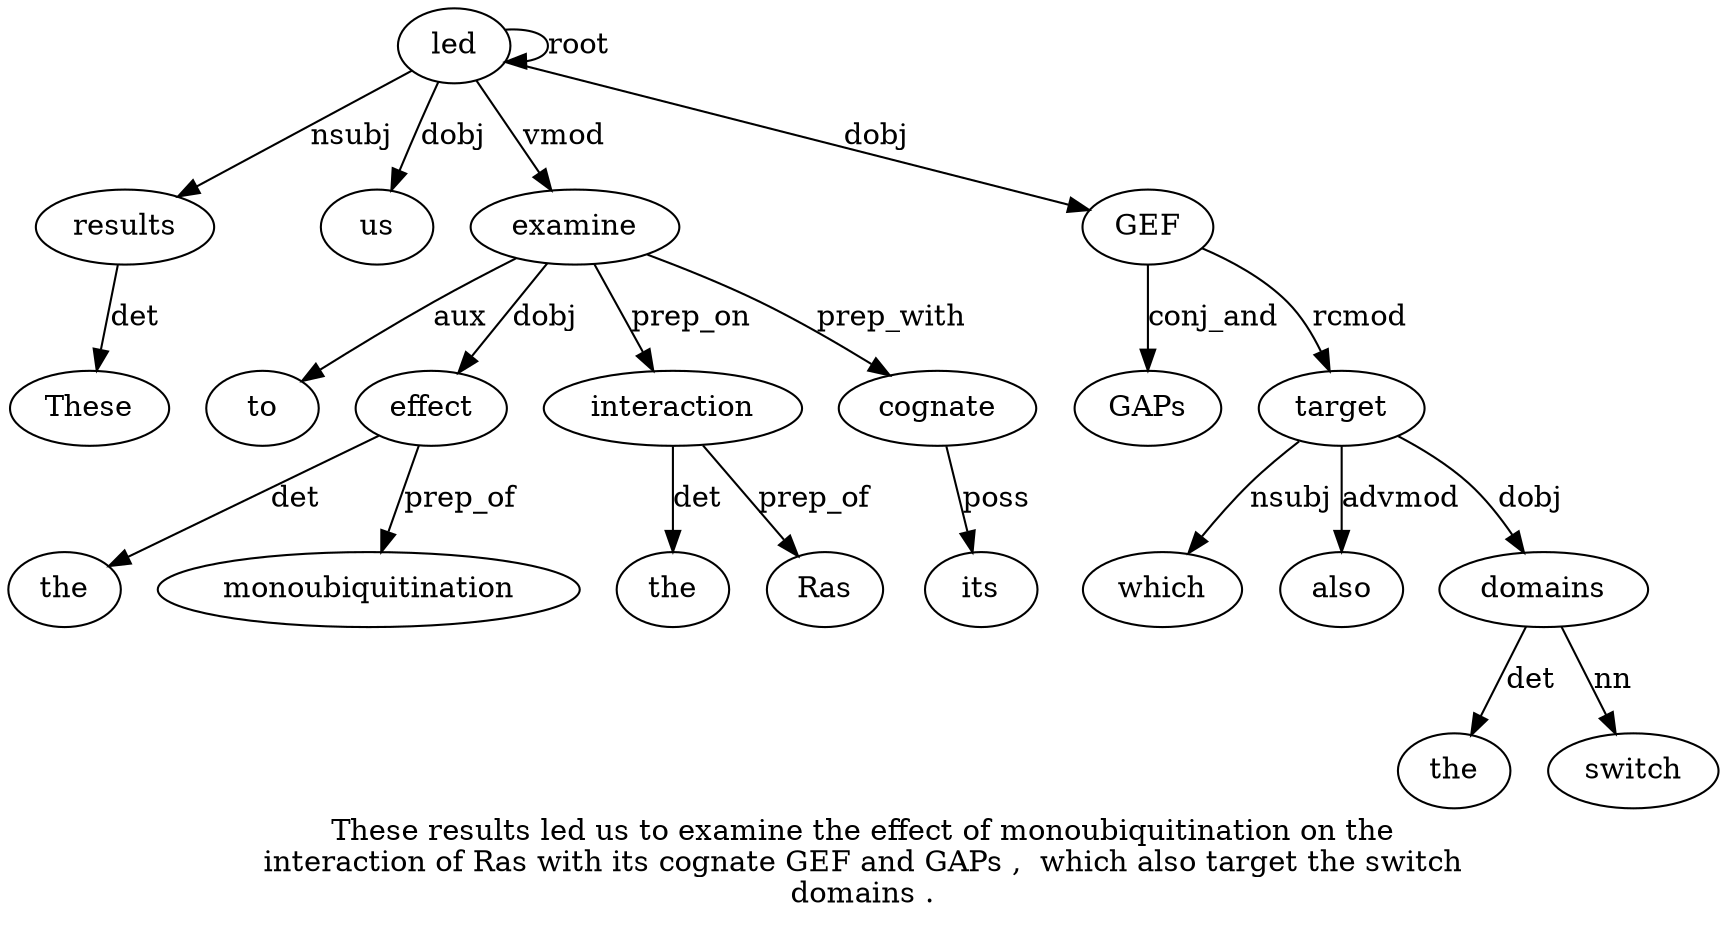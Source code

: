 digraph "These results led us to examine the effect of monoubiquitination on the interaction of Ras with its cognate GEF and GAPs ,  which also target the switch domains ." {
label="These results led us to examine the effect of monoubiquitination on the
interaction of Ras with its cognate GEF and GAPs ,  which also target the switch
domains .";
results2 [style=filled, fillcolor=white, label=results];
These1 [style=filled, fillcolor=white, label=These];
results2 -> These1  [label=det];
led3 [style=filled, fillcolor=white, label=led];
led3 -> results2  [label=nsubj];
led3 -> led3  [label=root];
us4 [style=filled, fillcolor=white, label=us];
led3 -> us4  [label=dobj];
examine6 [style=filled, fillcolor=white, label=examine];
to5 [style=filled, fillcolor=white, label=to];
examine6 -> to5  [label=aux];
led3 -> examine6  [label=vmod];
effect8 [style=filled, fillcolor=white, label=effect];
the7 [style=filled, fillcolor=white, label=the];
effect8 -> the7  [label=det];
examine6 -> effect8  [label=dobj];
monoubiquitination10 [style=filled, fillcolor=white, label=monoubiquitination];
effect8 -> monoubiquitination10  [label=prep_of];
interaction13 [style=filled, fillcolor=white, label=interaction];
the12 [style=filled, fillcolor=white, label=the];
interaction13 -> the12  [label=det];
examine6 -> interaction13  [label=prep_on];
Ras15 [style=filled, fillcolor=white, label=Ras];
interaction13 -> Ras15  [label=prep_of];
cognate18 [style=filled, fillcolor=white, label=cognate];
its17 [style=filled, fillcolor=white, label=its];
cognate18 -> its17  [label=poss];
examine6 -> cognate18  [label=prep_with];
GEF19 [style=filled, fillcolor=white, label=GEF];
led3 -> GEF19  [label=dobj];
GAPs21 [style=filled, fillcolor=white, label=GAPs];
GEF19 -> GAPs21  [label=conj_and];
target25 [style=filled, fillcolor=white, label=target];
which23 [style=filled, fillcolor=white, label=which];
target25 -> which23  [label=nsubj];
also24 [style=filled, fillcolor=white, label=also];
target25 -> also24  [label=advmod];
GEF19 -> target25  [label=rcmod];
domains28 [style=filled, fillcolor=white, label=domains];
the26 [style=filled, fillcolor=white, label=the];
domains28 -> the26  [label=det];
switch27 [style=filled, fillcolor=white, label=switch];
domains28 -> switch27  [label=nn];
target25 -> domains28  [label=dobj];
}
